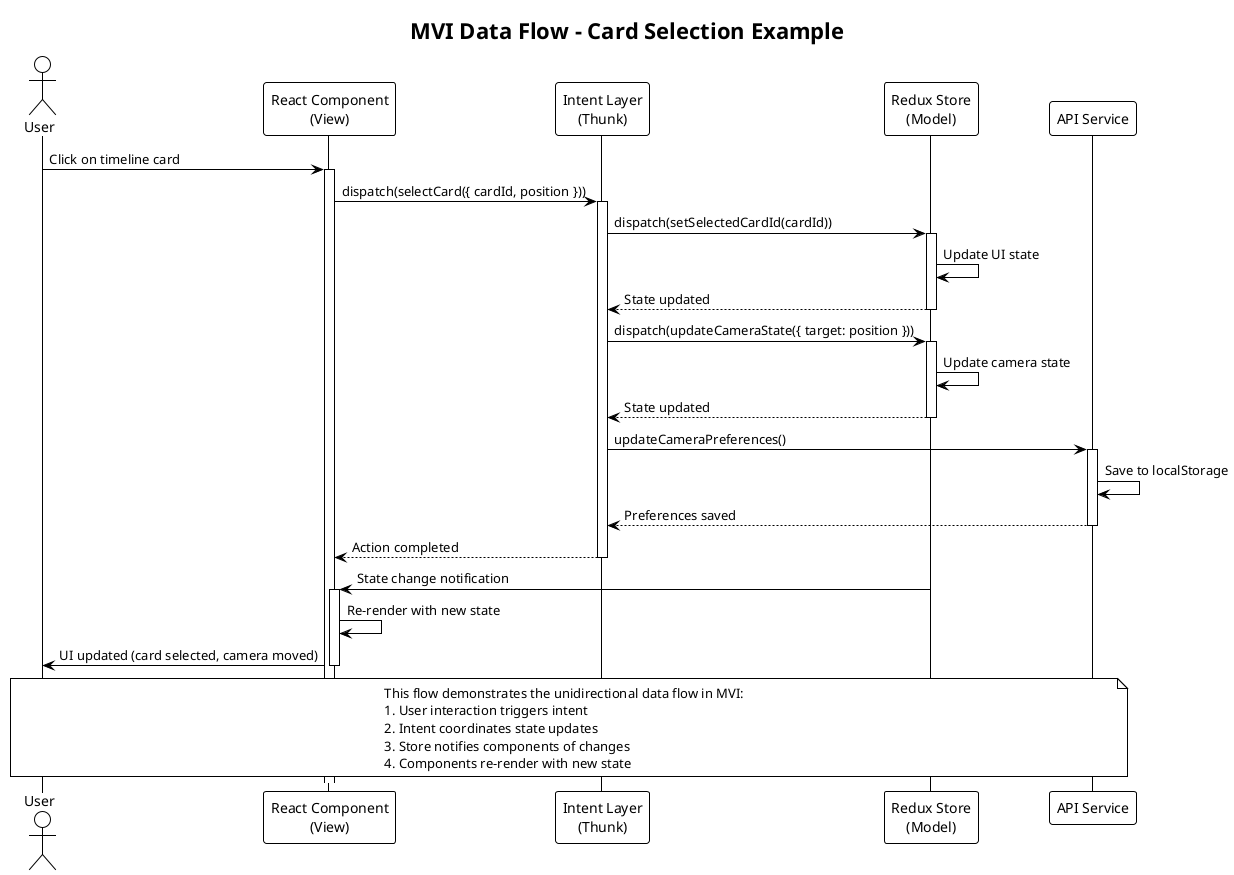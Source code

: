 @startuml mvi-sequence-diagram
!theme plain
skinparam backgroundColor #FFFFFF

title MVI Data Flow - Card Selection Example

actor User
participant "React Component\n(View)" as View
participant "Intent Layer\n(Thunk)" as Intent
participant "Redux Store\n(Model)" as Store
participant "API Service" as API

User -> View : Click on timeline card
activate View

View -> Intent : dispatch(selectCard({ cardId, position }))
activate Intent

Intent -> Store : dispatch(setSelectedCardId(cardId))
activate Store
Store -> Store : Update UI state
Store --> Intent : State updated
deactivate Store

Intent -> Store : dispatch(updateCameraState({ target: position }))
activate Store
Store -> Store : Update camera state
Store --> Intent : State updated
deactivate Store

Intent -> API : updateCameraPreferences()
activate API
API -> API : Save to localStorage
API --> Intent : Preferences saved
deactivate API

Intent --> View : Action completed
deactivate Intent

Store -> View : State change notification
activate View
View -> View : Re-render with new state
View -> User : UI updated (card selected, camera moved)
deactivate View

note over User, API
  This flow demonstrates the unidirectional data flow in MVI:
  1. User interaction triggers intent
  2. Intent coordinates state updates
  3. Store notifies components of changes
  4. Components re-render with new state
end note

@enduml
